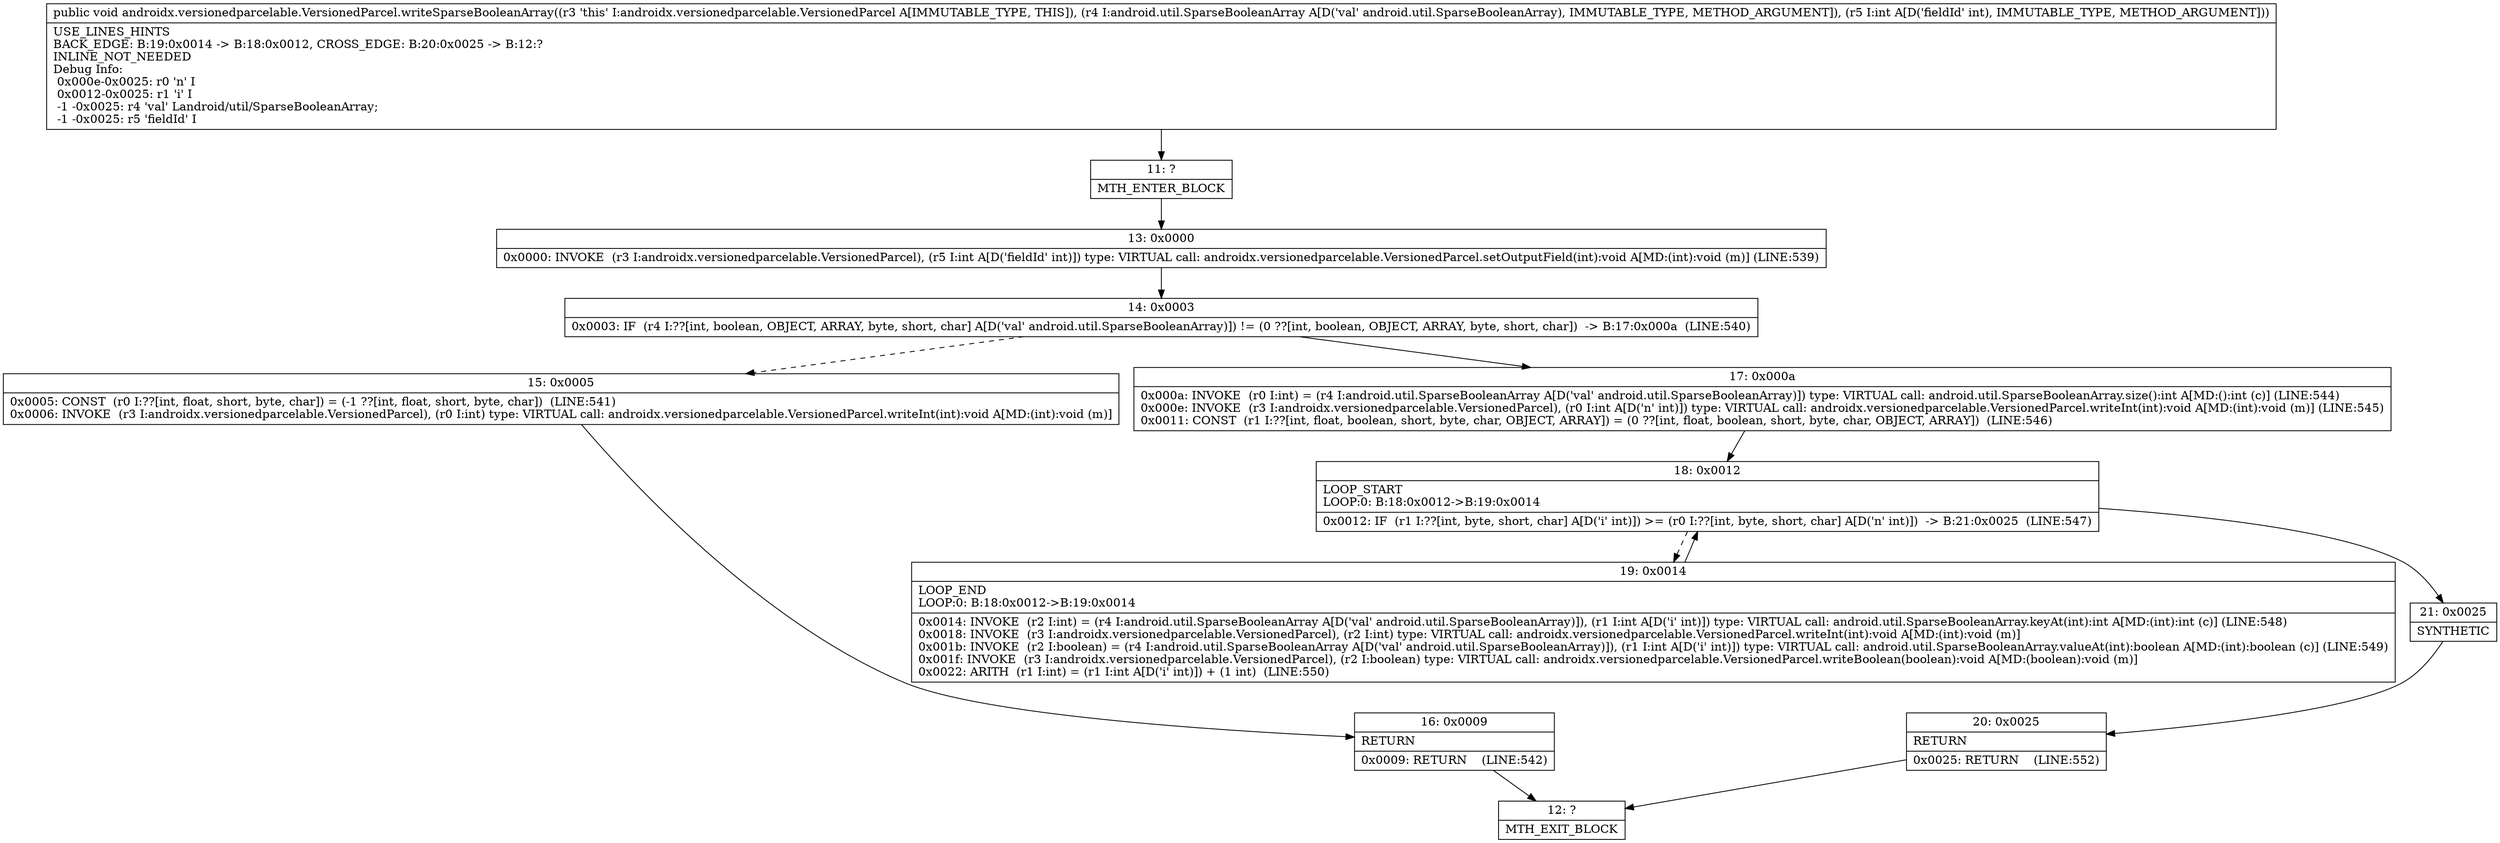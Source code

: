 digraph "CFG forandroidx.versionedparcelable.VersionedParcel.writeSparseBooleanArray(Landroid\/util\/SparseBooleanArray;I)V" {
Node_11 [shape=record,label="{11\:\ ?|MTH_ENTER_BLOCK\l}"];
Node_13 [shape=record,label="{13\:\ 0x0000|0x0000: INVOKE  (r3 I:androidx.versionedparcelable.VersionedParcel), (r5 I:int A[D('fieldId' int)]) type: VIRTUAL call: androidx.versionedparcelable.VersionedParcel.setOutputField(int):void A[MD:(int):void (m)] (LINE:539)\l}"];
Node_14 [shape=record,label="{14\:\ 0x0003|0x0003: IF  (r4 I:??[int, boolean, OBJECT, ARRAY, byte, short, char] A[D('val' android.util.SparseBooleanArray)]) != (0 ??[int, boolean, OBJECT, ARRAY, byte, short, char])  \-\> B:17:0x000a  (LINE:540)\l}"];
Node_15 [shape=record,label="{15\:\ 0x0005|0x0005: CONST  (r0 I:??[int, float, short, byte, char]) = (\-1 ??[int, float, short, byte, char])  (LINE:541)\l0x0006: INVOKE  (r3 I:androidx.versionedparcelable.VersionedParcel), (r0 I:int) type: VIRTUAL call: androidx.versionedparcelable.VersionedParcel.writeInt(int):void A[MD:(int):void (m)]\l}"];
Node_16 [shape=record,label="{16\:\ 0x0009|RETURN\l|0x0009: RETURN    (LINE:542)\l}"];
Node_12 [shape=record,label="{12\:\ ?|MTH_EXIT_BLOCK\l}"];
Node_17 [shape=record,label="{17\:\ 0x000a|0x000a: INVOKE  (r0 I:int) = (r4 I:android.util.SparseBooleanArray A[D('val' android.util.SparseBooleanArray)]) type: VIRTUAL call: android.util.SparseBooleanArray.size():int A[MD:():int (c)] (LINE:544)\l0x000e: INVOKE  (r3 I:androidx.versionedparcelable.VersionedParcel), (r0 I:int A[D('n' int)]) type: VIRTUAL call: androidx.versionedparcelable.VersionedParcel.writeInt(int):void A[MD:(int):void (m)] (LINE:545)\l0x0011: CONST  (r1 I:??[int, float, boolean, short, byte, char, OBJECT, ARRAY]) = (0 ??[int, float, boolean, short, byte, char, OBJECT, ARRAY])  (LINE:546)\l}"];
Node_18 [shape=record,label="{18\:\ 0x0012|LOOP_START\lLOOP:0: B:18:0x0012\-\>B:19:0x0014\l|0x0012: IF  (r1 I:??[int, byte, short, char] A[D('i' int)]) \>= (r0 I:??[int, byte, short, char] A[D('n' int)])  \-\> B:21:0x0025  (LINE:547)\l}"];
Node_19 [shape=record,label="{19\:\ 0x0014|LOOP_END\lLOOP:0: B:18:0x0012\-\>B:19:0x0014\l|0x0014: INVOKE  (r2 I:int) = (r4 I:android.util.SparseBooleanArray A[D('val' android.util.SparseBooleanArray)]), (r1 I:int A[D('i' int)]) type: VIRTUAL call: android.util.SparseBooleanArray.keyAt(int):int A[MD:(int):int (c)] (LINE:548)\l0x0018: INVOKE  (r3 I:androidx.versionedparcelable.VersionedParcel), (r2 I:int) type: VIRTUAL call: androidx.versionedparcelable.VersionedParcel.writeInt(int):void A[MD:(int):void (m)]\l0x001b: INVOKE  (r2 I:boolean) = (r4 I:android.util.SparseBooleanArray A[D('val' android.util.SparseBooleanArray)]), (r1 I:int A[D('i' int)]) type: VIRTUAL call: android.util.SparseBooleanArray.valueAt(int):boolean A[MD:(int):boolean (c)] (LINE:549)\l0x001f: INVOKE  (r3 I:androidx.versionedparcelable.VersionedParcel), (r2 I:boolean) type: VIRTUAL call: androidx.versionedparcelable.VersionedParcel.writeBoolean(boolean):void A[MD:(boolean):void (m)]\l0x0022: ARITH  (r1 I:int) = (r1 I:int A[D('i' int)]) + (1 int)  (LINE:550)\l}"];
Node_21 [shape=record,label="{21\:\ 0x0025|SYNTHETIC\l}"];
Node_20 [shape=record,label="{20\:\ 0x0025|RETURN\l|0x0025: RETURN    (LINE:552)\l}"];
MethodNode[shape=record,label="{public void androidx.versionedparcelable.VersionedParcel.writeSparseBooleanArray((r3 'this' I:androidx.versionedparcelable.VersionedParcel A[IMMUTABLE_TYPE, THIS]), (r4 I:android.util.SparseBooleanArray A[D('val' android.util.SparseBooleanArray), IMMUTABLE_TYPE, METHOD_ARGUMENT]), (r5 I:int A[D('fieldId' int), IMMUTABLE_TYPE, METHOD_ARGUMENT]))  | USE_LINES_HINTS\lBACK_EDGE: B:19:0x0014 \-\> B:18:0x0012, CROSS_EDGE: B:20:0x0025 \-\> B:12:?\lINLINE_NOT_NEEDED\lDebug Info:\l  0x000e\-0x0025: r0 'n' I\l  0x0012\-0x0025: r1 'i' I\l  \-1 \-0x0025: r4 'val' Landroid\/util\/SparseBooleanArray;\l  \-1 \-0x0025: r5 'fieldId' I\l}"];
MethodNode -> Node_11;Node_11 -> Node_13;
Node_13 -> Node_14;
Node_14 -> Node_15[style=dashed];
Node_14 -> Node_17;
Node_15 -> Node_16;
Node_16 -> Node_12;
Node_17 -> Node_18;
Node_18 -> Node_19[style=dashed];
Node_18 -> Node_21;
Node_19 -> Node_18;
Node_21 -> Node_20;
Node_20 -> Node_12;
}

